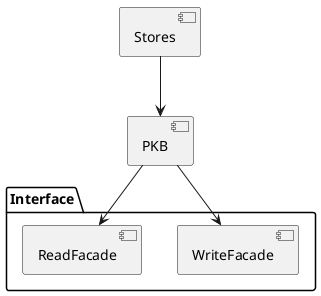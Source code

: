 @startuml
!define RECTANGLE component

RECTANGLE PKB {
}

RECTANGLE Stores {
}

package "Interface" {
  [WriteFacade]
  [ReadFacade]
}

PKB --> WriteFacade
PKB --> ReadFacade
Stores --> PKB
@enduml
